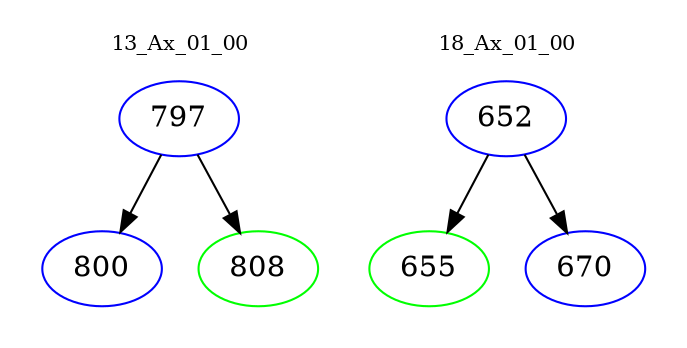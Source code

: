 digraph{
subgraph cluster_0 {
color = white
label = "13_Ax_01_00";
fontsize=10;
T0_797 [label="797", color="blue"]
T0_797 -> T0_800 [color="black"]
T0_800 [label="800", color="blue"]
T0_797 -> T0_808 [color="black"]
T0_808 [label="808", color="green"]
}
subgraph cluster_1 {
color = white
label = "18_Ax_01_00";
fontsize=10;
T1_652 [label="652", color="blue"]
T1_652 -> T1_655 [color="black"]
T1_655 [label="655", color="green"]
T1_652 -> T1_670 [color="black"]
T1_670 [label="670", color="blue"]
}
}
